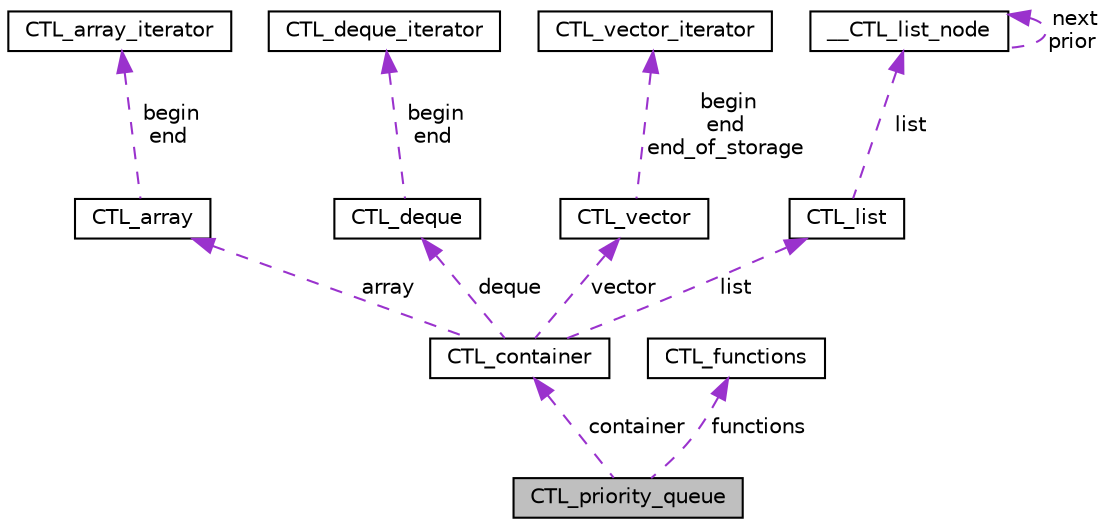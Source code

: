 digraph "CTL_priority_queue"
{
 // LATEX_PDF_SIZE
  edge [fontname="Helvetica",fontsize="10",labelfontname="Helvetica",labelfontsize="10"];
  node [fontname="Helvetica",fontsize="10",shape=record];
  Node1 [label="CTL_priority_queue",height=0.2,width=0.4,color="black", fillcolor="grey75", style="filled", fontcolor="black",tooltip="priority queue"];
  Node2 -> Node1 [dir="back",color="darkorchid3",fontsize="10",style="dashed",label=" container" ,fontname="Helvetica"];
  Node2 [label="CTL_container",height=0.2,width=0.4,color="black", fillcolor="white", style="filled",URL="$unionCTL__container.html",tooltip="container"];
  Node3 -> Node2 [dir="back",color="darkorchid3",fontsize="10",style="dashed",label=" array" ,fontname="Helvetica"];
  Node3 [label="CTL_array",height=0.2,width=0.4,color="black", fillcolor="white", style="filled",URL="$structCTL__array.html",tooltip="array"];
  Node4 -> Node3 [dir="back",color="darkorchid3",fontsize="10",style="dashed",label=" begin\nend" ,fontname="Helvetica"];
  Node4 [label="CTL_array_iterator",height=0.2,width=0.4,color="black", fillcolor="white", style="filled",URL="$structCTL__array__iterator.html",tooltip="array iterator"];
  Node5 -> Node2 [dir="back",color="darkorchid3",fontsize="10",style="dashed",label=" deque" ,fontname="Helvetica"];
  Node5 [label="CTL_deque",height=0.2,width=0.4,color="black", fillcolor="white", style="filled",URL="$structCTL__deque.html",tooltip="deque"];
  Node6 -> Node5 [dir="back",color="darkorchid3",fontsize="10",style="dashed",label=" begin\nend" ,fontname="Helvetica"];
  Node6 [label="CTL_deque_iterator",height=0.2,width=0.4,color="black", fillcolor="white", style="filled",URL="$structCTL__deque__iterator.html",tooltip="deque iterator"];
  Node7 -> Node2 [dir="back",color="darkorchid3",fontsize="10",style="dashed",label=" vector" ,fontname="Helvetica"];
  Node7 [label="CTL_vector",height=0.2,width=0.4,color="black", fillcolor="white", style="filled",URL="$structCTL__vector.html",tooltip="vector"];
  Node8 -> Node7 [dir="back",color="darkorchid3",fontsize="10",style="dashed",label=" begin\nend\nend_of_storage" ,fontname="Helvetica"];
  Node8 [label="CTL_vector_iterator",height=0.2,width=0.4,color="black", fillcolor="white", style="filled",URL="$structCTL__vector__iterator.html",tooltip="vector iterator"];
  Node9 -> Node2 [dir="back",color="darkorchid3",fontsize="10",style="dashed",label=" list" ,fontname="Helvetica"];
  Node9 [label="CTL_list",height=0.2,width=0.4,color="black", fillcolor="white", style="filled",URL="$structCTL__list.html",tooltip="list"];
  Node10 -> Node9 [dir="back",color="darkorchid3",fontsize="10",style="dashed",label=" list" ,fontname="Helvetica"];
  Node10 [label="__CTL_list_node",height=0.2,width=0.4,color="black", fillcolor="white", style="filled",URL="$struct____CTL__list__node.html",tooltip=" "];
  Node10 -> Node10 [dir="back",color="darkorchid3",fontsize="10",style="dashed",label=" next\nprior" ,fontname="Helvetica"];
  Node11 -> Node1 [dir="back",color="darkorchid3",fontsize="10",style="dashed",label=" functions" ,fontname="Helvetica"];
  Node11 [label="CTL_functions",height=0.2,width=0.4,color="black", fillcolor="white", style="filled",URL="$structCTL__functions.html",tooltip="member function"];
}
